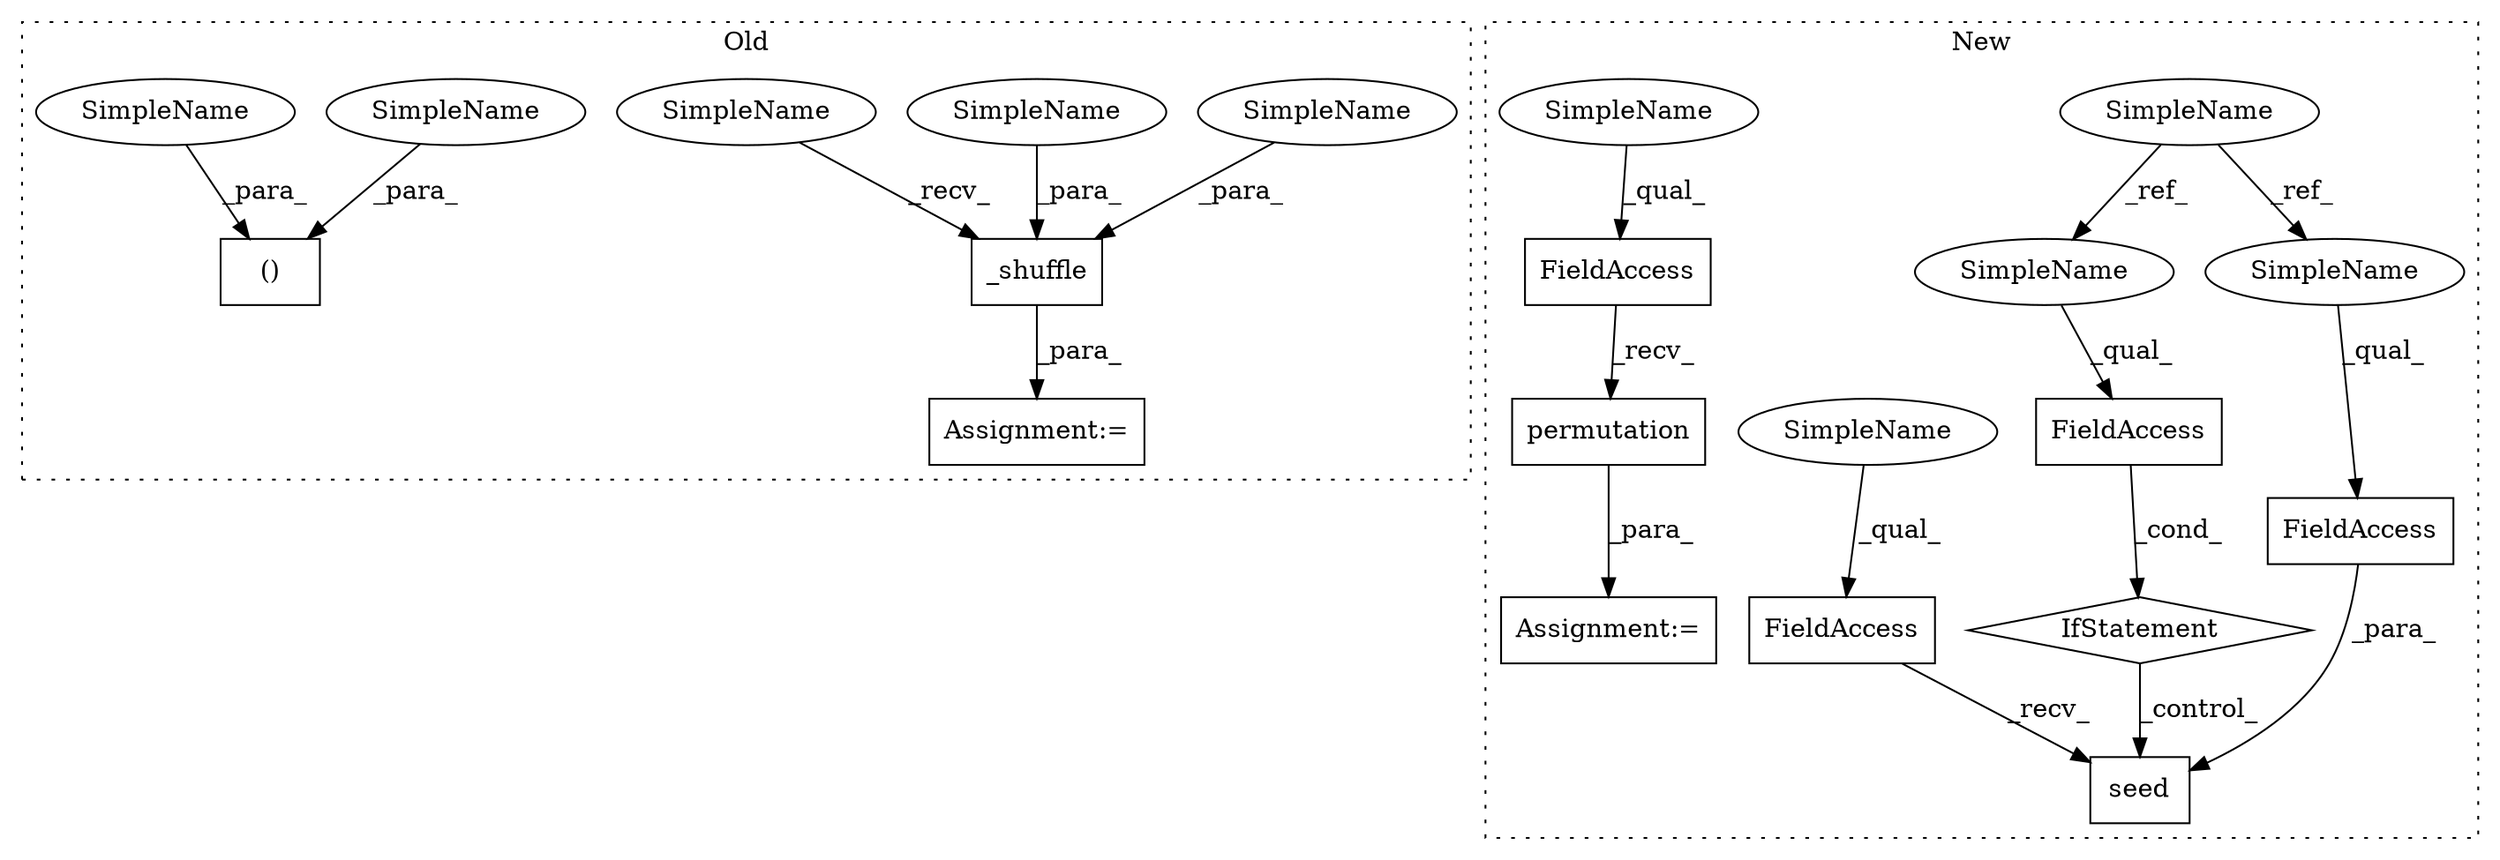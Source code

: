 digraph G {
subgraph cluster0 {
1 [label="_shuffle" a="32" s="1167,1179" l="9,1" shape="box"];
6 [label="Assignment:=" a="7" s="1160" l="2" shape="box"];
10 [label="()" a="106" s="1145" l="15" shape="box"];
17 [label="SimpleName" a="42" s="1162" l="4" shape="ellipse"];
18 [label="SimpleName" a="42" s="1145" l="1" shape="ellipse"];
19 [label="SimpleName" a="42" s="1176" l="1" shape="ellipse"];
20 [label="SimpleName" a="42" s="1178" l="1" shape="ellipse"];
21 [label="SimpleName" a="42" s="1159" l="1" shape="ellipse"];
label = "Old";
style="dotted";
}
subgraph cluster1 {
2 [label="IfStatement" a="25" s="885,905" l="4,2" shape="diamond"];
3 [label="FieldAccess" a="22" s="889" l="16" shape="box"];
4 [label="SimpleName" a="42" s="554" l="4" shape="ellipse"];
5 [label="FieldAccess" a="22" s="933" l="16" shape="box"];
7 [label="seed" a="32" s="928,949" l="5,1" shape="box"];
8 [label="FieldAccess" a="22" s="915" l="12" shape="box"];
9 [label="FieldAccess" a="22" s="1262" l="12" shape="box"];
11 [label="permutation" a="32" s="1275,1292" l="12,1" shape="box"];
12 [label="Assignment:=" a="7" s="1261" l="1" shape="box"];
13 [label="SimpleName" a="42" s="889" l="4" shape="ellipse"];
14 [label="SimpleName" a="42" s="933" l="4" shape="ellipse"];
15 [label="SimpleName" a="42" s="915" l="5" shape="ellipse"];
16 [label="SimpleName" a="42" s="1262" l="5" shape="ellipse"];
label = "New";
style="dotted";
}
1 -> 6 [label="_para_"];
2 -> 7 [label="_control_"];
3 -> 2 [label="_cond_"];
4 -> 13 [label="_ref_"];
4 -> 14 [label="_ref_"];
5 -> 7 [label="_para_"];
8 -> 7 [label="_recv_"];
9 -> 11 [label="_recv_"];
11 -> 12 [label="_para_"];
13 -> 3 [label="_qual_"];
14 -> 5 [label="_qual_"];
15 -> 8 [label="_qual_"];
16 -> 9 [label="_qual_"];
17 -> 1 [label="_recv_"];
18 -> 10 [label="_para_"];
19 -> 1 [label="_para_"];
20 -> 1 [label="_para_"];
21 -> 10 [label="_para_"];
}